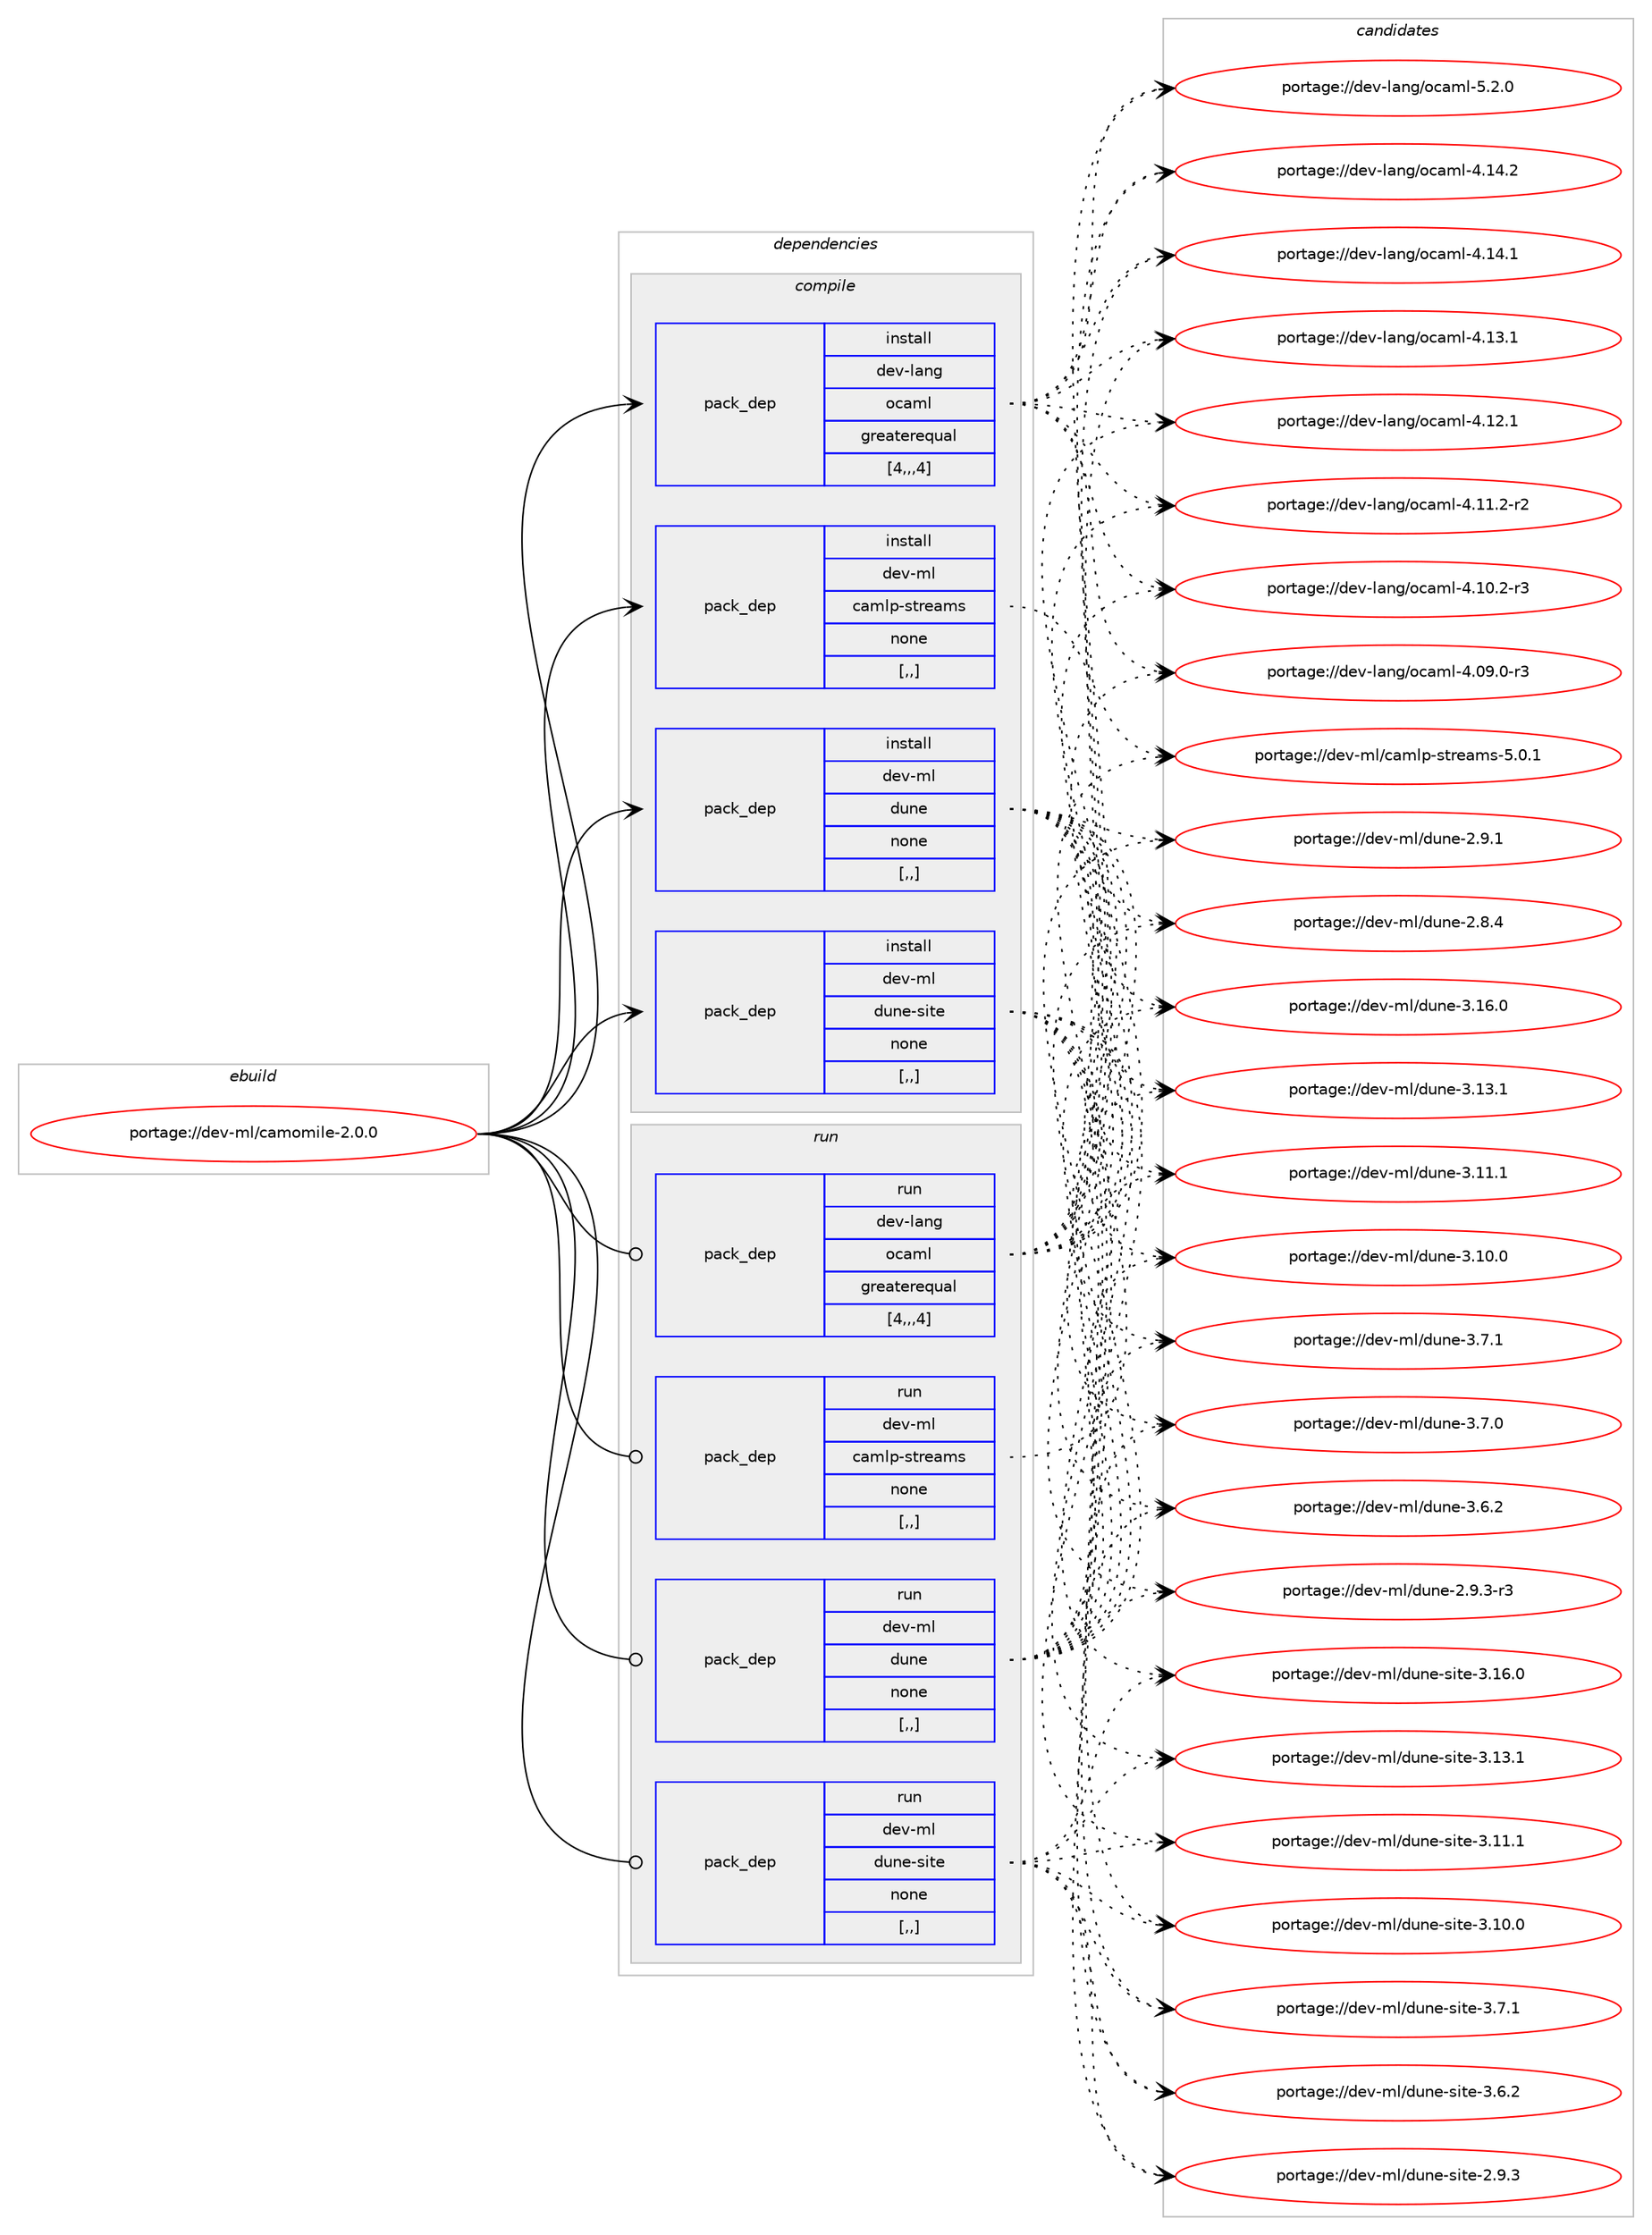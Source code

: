 digraph prolog {

# *************
# Graph options
# *************

newrank=true;
concentrate=true;
compound=true;
graph [rankdir=LR,fontname=Helvetica,fontsize=10,ranksep=1.5];#, ranksep=2.5, nodesep=0.2];
edge  [arrowhead=vee];
node  [fontname=Helvetica,fontsize=10];

# **********
# The ebuild
# **********

subgraph cluster_leftcol {
color=gray;
label=<<i>ebuild</i>>;
id [label="portage://dev-ml/camomile-2.0.0", color=red, width=4, href="../dev-ml/camomile-2.0.0.svg"];
}

# ****************
# The dependencies
# ****************

subgraph cluster_midcol {
color=gray;
label=<<i>dependencies</i>>;
subgraph cluster_compile {
fillcolor="#eeeeee";
style=filled;
label=<<i>compile</i>>;
subgraph pack87657 {
dependency118136 [label=<<TABLE BORDER="0" CELLBORDER="1" CELLSPACING="0" CELLPADDING="4" WIDTH="220"><TR><TD ROWSPAN="6" CELLPADDING="30">pack_dep</TD></TR><TR><TD WIDTH="110">install</TD></TR><TR><TD>dev-lang</TD></TR><TR><TD>ocaml</TD></TR><TR><TD>greaterequal</TD></TR><TR><TD>[4,,,4]</TD></TR></TABLE>>, shape=none, color=blue];
}
id:e -> dependency118136:w [weight=20,style="solid",arrowhead="vee"];
subgraph pack87658 {
dependency118137 [label=<<TABLE BORDER="0" CELLBORDER="1" CELLSPACING="0" CELLPADDING="4" WIDTH="220"><TR><TD ROWSPAN="6" CELLPADDING="30">pack_dep</TD></TR><TR><TD WIDTH="110">install</TD></TR><TR><TD>dev-ml</TD></TR><TR><TD>camlp-streams</TD></TR><TR><TD>none</TD></TR><TR><TD>[,,]</TD></TR></TABLE>>, shape=none, color=blue];
}
id:e -> dependency118137:w [weight=20,style="solid",arrowhead="vee"];
subgraph pack87659 {
dependency118138 [label=<<TABLE BORDER="0" CELLBORDER="1" CELLSPACING="0" CELLPADDING="4" WIDTH="220"><TR><TD ROWSPAN="6" CELLPADDING="30">pack_dep</TD></TR><TR><TD WIDTH="110">install</TD></TR><TR><TD>dev-ml</TD></TR><TR><TD>dune</TD></TR><TR><TD>none</TD></TR><TR><TD>[,,]</TD></TR></TABLE>>, shape=none, color=blue];
}
id:e -> dependency118138:w [weight=20,style="solid",arrowhead="vee"];
subgraph pack87660 {
dependency118139 [label=<<TABLE BORDER="0" CELLBORDER="1" CELLSPACING="0" CELLPADDING="4" WIDTH="220"><TR><TD ROWSPAN="6" CELLPADDING="30">pack_dep</TD></TR><TR><TD WIDTH="110">install</TD></TR><TR><TD>dev-ml</TD></TR><TR><TD>dune-site</TD></TR><TR><TD>none</TD></TR><TR><TD>[,,]</TD></TR></TABLE>>, shape=none, color=blue];
}
id:e -> dependency118139:w [weight=20,style="solid",arrowhead="vee"];
}
subgraph cluster_compileandrun {
fillcolor="#eeeeee";
style=filled;
label=<<i>compile and run</i>>;
}
subgraph cluster_run {
fillcolor="#eeeeee";
style=filled;
label=<<i>run</i>>;
subgraph pack87661 {
dependency118140 [label=<<TABLE BORDER="0" CELLBORDER="1" CELLSPACING="0" CELLPADDING="4" WIDTH="220"><TR><TD ROWSPAN="6" CELLPADDING="30">pack_dep</TD></TR><TR><TD WIDTH="110">run</TD></TR><TR><TD>dev-lang</TD></TR><TR><TD>ocaml</TD></TR><TR><TD>greaterequal</TD></TR><TR><TD>[4,,,4]</TD></TR></TABLE>>, shape=none, color=blue];
}
id:e -> dependency118140:w [weight=20,style="solid",arrowhead="odot"];
subgraph pack87662 {
dependency118141 [label=<<TABLE BORDER="0" CELLBORDER="1" CELLSPACING="0" CELLPADDING="4" WIDTH="220"><TR><TD ROWSPAN="6" CELLPADDING="30">pack_dep</TD></TR><TR><TD WIDTH="110">run</TD></TR><TR><TD>dev-ml</TD></TR><TR><TD>camlp-streams</TD></TR><TR><TD>none</TD></TR><TR><TD>[,,]</TD></TR></TABLE>>, shape=none, color=blue];
}
id:e -> dependency118141:w [weight=20,style="solid",arrowhead="odot"];
subgraph pack87663 {
dependency118142 [label=<<TABLE BORDER="0" CELLBORDER="1" CELLSPACING="0" CELLPADDING="4" WIDTH="220"><TR><TD ROWSPAN="6" CELLPADDING="30">pack_dep</TD></TR><TR><TD WIDTH="110">run</TD></TR><TR><TD>dev-ml</TD></TR><TR><TD>dune</TD></TR><TR><TD>none</TD></TR><TR><TD>[,,]</TD></TR></TABLE>>, shape=none, color=blue];
}
id:e -> dependency118142:w [weight=20,style="solid",arrowhead="odot"];
subgraph pack87664 {
dependency118143 [label=<<TABLE BORDER="0" CELLBORDER="1" CELLSPACING="0" CELLPADDING="4" WIDTH="220"><TR><TD ROWSPAN="6" CELLPADDING="30">pack_dep</TD></TR><TR><TD WIDTH="110">run</TD></TR><TR><TD>dev-ml</TD></TR><TR><TD>dune-site</TD></TR><TR><TD>none</TD></TR><TR><TD>[,,]</TD></TR></TABLE>>, shape=none, color=blue];
}
id:e -> dependency118143:w [weight=20,style="solid",arrowhead="odot"];
}
}

# **************
# The candidates
# **************

subgraph cluster_choices {
rank=same;
color=gray;
label=<<i>candidates</i>>;

subgraph choice87657 {
color=black;
nodesep=1;
choice1001011184510897110103471119997109108455346504648 [label="portage://dev-lang/ocaml-5.2.0", color=red, width=4,href="../dev-lang/ocaml-5.2.0.svg"];
choice100101118451089711010347111999710910845524649524650 [label="portage://dev-lang/ocaml-4.14.2", color=red, width=4,href="../dev-lang/ocaml-4.14.2.svg"];
choice100101118451089711010347111999710910845524649524649 [label="portage://dev-lang/ocaml-4.14.1", color=red, width=4,href="../dev-lang/ocaml-4.14.1.svg"];
choice100101118451089711010347111999710910845524649514649 [label="portage://dev-lang/ocaml-4.13.1", color=red, width=4,href="../dev-lang/ocaml-4.13.1.svg"];
choice100101118451089711010347111999710910845524649504649 [label="portage://dev-lang/ocaml-4.12.1", color=red, width=4,href="../dev-lang/ocaml-4.12.1.svg"];
choice1001011184510897110103471119997109108455246494946504511450 [label="portage://dev-lang/ocaml-4.11.2-r2", color=red, width=4,href="../dev-lang/ocaml-4.11.2-r2.svg"];
choice1001011184510897110103471119997109108455246494846504511451 [label="portage://dev-lang/ocaml-4.10.2-r3", color=red, width=4,href="../dev-lang/ocaml-4.10.2-r3.svg"];
choice1001011184510897110103471119997109108455246485746484511451 [label="portage://dev-lang/ocaml-4.09.0-r3", color=red, width=4,href="../dev-lang/ocaml-4.09.0-r3.svg"];
dependency118136:e -> choice1001011184510897110103471119997109108455346504648:w [style=dotted,weight="100"];
dependency118136:e -> choice100101118451089711010347111999710910845524649524650:w [style=dotted,weight="100"];
dependency118136:e -> choice100101118451089711010347111999710910845524649524649:w [style=dotted,weight="100"];
dependency118136:e -> choice100101118451089711010347111999710910845524649514649:w [style=dotted,weight="100"];
dependency118136:e -> choice100101118451089711010347111999710910845524649504649:w [style=dotted,weight="100"];
dependency118136:e -> choice1001011184510897110103471119997109108455246494946504511450:w [style=dotted,weight="100"];
dependency118136:e -> choice1001011184510897110103471119997109108455246494846504511451:w [style=dotted,weight="100"];
dependency118136:e -> choice1001011184510897110103471119997109108455246485746484511451:w [style=dotted,weight="100"];
}
subgraph choice87658 {
color=black;
nodesep=1;
choice100101118451091084799971091081124511511611410197109115455346484649 [label="portage://dev-ml/camlp-streams-5.0.1", color=red, width=4,href="../dev-ml/camlp-streams-5.0.1.svg"];
dependency118137:e -> choice100101118451091084799971091081124511511611410197109115455346484649:w [style=dotted,weight="100"];
}
subgraph choice87659 {
color=black;
nodesep=1;
choice100101118451091084710011711010145514649544648 [label="portage://dev-ml/dune-3.16.0", color=red, width=4,href="../dev-ml/dune-3.16.0.svg"];
choice100101118451091084710011711010145514649514649 [label="portage://dev-ml/dune-3.13.1", color=red, width=4,href="../dev-ml/dune-3.13.1.svg"];
choice100101118451091084710011711010145514649494649 [label="portage://dev-ml/dune-3.11.1", color=red, width=4,href="../dev-ml/dune-3.11.1.svg"];
choice100101118451091084710011711010145514649484648 [label="portage://dev-ml/dune-3.10.0", color=red, width=4,href="../dev-ml/dune-3.10.0.svg"];
choice1001011184510910847100117110101455146554649 [label="portage://dev-ml/dune-3.7.1", color=red, width=4,href="../dev-ml/dune-3.7.1.svg"];
choice1001011184510910847100117110101455146554648 [label="portage://dev-ml/dune-3.7.0", color=red, width=4,href="../dev-ml/dune-3.7.0.svg"];
choice1001011184510910847100117110101455146544650 [label="portage://dev-ml/dune-3.6.2", color=red, width=4,href="../dev-ml/dune-3.6.2.svg"];
choice10010111845109108471001171101014550465746514511451 [label="portage://dev-ml/dune-2.9.3-r3", color=red, width=4,href="../dev-ml/dune-2.9.3-r3.svg"];
choice1001011184510910847100117110101455046574649 [label="portage://dev-ml/dune-2.9.1", color=red, width=4,href="../dev-ml/dune-2.9.1.svg"];
choice1001011184510910847100117110101455046564652 [label="portage://dev-ml/dune-2.8.4", color=red, width=4,href="../dev-ml/dune-2.8.4.svg"];
dependency118138:e -> choice100101118451091084710011711010145514649544648:w [style=dotted,weight="100"];
dependency118138:e -> choice100101118451091084710011711010145514649514649:w [style=dotted,weight="100"];
dependency118138:e -> choice100101118451091084710011711010145514649494649:w [style=dotted,weight="100"];
dependency118138:e -> choice100101118451091084710011711010145514649484648:w [style=dotted,weight="100"];
dependency118138:e -> choice1001011184510910847100117110101455146554649:w [style=dotted,weight="100"];
dependency118138:e -> choice1001011184510910847100117110101455146554648:w [style=dotted,weight="100"];
dependency118138:e -> choice1001011184510910847100117110101455146544650:w [style=dotted,weight="100"];
dependency118138:e -> choice10010111845109108471001171101014550465746514511451:w [style=dotted,weight="100"];
dependency118138:e -> choice1001011184510910847100117110101455046574649:w [style=dotted,weight="100"];
dependency118138:e -> choice1001011184510910847100117110101455046564652:w [style=dotted,weight="100"];
}
subgraph choice87660 {
color=black;
nodesep=1;
choice10010111845109108471001171101014511510511610145514649544648 [label="portage://dev-ml/dune-site-3.16.0", color=red, width=4,href="../dev-ml/dune-site-3.16.0.svg"];
choice10010111845109108471001171101014511510511610145514649514649 [label="portage://dev-ml/dune-site-3.13.1", color=red, width=4,href="../dev-ml/dune-site-3.13.1.svg"];
choice10010111845109108471001171101014511510511610145514649494649 [label="portage://dev-ml/dune-site-3.11.1", color=red, width=4,href="../dev-ml/dune-site-3.11.1.svg"];
choice10010111845109108471001171101014511510511610145514649484648 [label="portage://dev-ml/dune-site-3.10.0", color=red, width=4,href="../dev-ml/dune-site-3.10.0.svg"];
choice100101118451091084710011711010145115105116101455146554649 [label="portage://dev-ml/dune-site-3.7.1", color=red, width=4,href="../dev-ml/dune-site-3.7.1.svg"];
choice100101118451091084710011711010145115105116101455146544650 [label="portage://dev-ml/dune-site-3.6.2", color=red, width=4,href="../dev-ml/dune-site-3.6.2.svg"];
choice100101118451091084710011711010145115105116101455046574651 [label="portage://dev-ml/dune-site-2.9.3", color=red, width=4,href="../dev-ml/dune-site-2.9.3.svg"];
dependency118139:e -> choice10010111845109108471001171101014511510511610145514649544648:w [style=dotted,weight="100"];
dependency118139:e -> choice10010111845109108471001171101014511510511610145514649514649:w [style=dotted,weight="100"];
dependency118139:e -> choice10010111845109108471001171101014511510511610145514649494649:w [style=dotted,weight="100"];
dependency118139:e -> choice10010111845109108471001171101014511510511610145514649484648:w [style=dotted,weight="100"];
dependency118139:e -> choice100101118451091084710011711010145115105116101455146554649:w [style=dotted,weight="100"];
dependency118139:e -> choice100101118451091084710011711010145115105116101455146544650:w [style=dotted,weight="100"];
dependency118139:e -> choice100101118451091084710011711010145115105116101455046574651:w [style=dotted,weight="100"];
}
subgraph choice87661 {
color=black;
nodesep=1;
choice1001011184510897110103471119997109108455346504648 [label="portage://dev-lang/ocaml-5.2.0", color=red, width=4,href="../dev-lang/ocaml-5.2.0.svg"];
choice100101118451089711010347111999710910845524649524650 [label="portage://dev-lang/ocaml-4.14.2", color=red, width=4,href="../dev-lang/ocaml-4.14.2.svg"];
choice100101118451089711010347111999710910845524649524649 [label="portage://dev-lang/ocaml-4.14.1", color=red, width=4,href="../dev-lang/ocaml-4.14.1.svg"];
choice100101118451089711010347111999710910845524649514649 [label="portage://dev-lang/ocaml-4.13.1", color=red, width=4,href="../dev-lang/ocaml-4.13.1.svg"];
choice100101118451089711010347111999710910845524649504649 [label="portage://dev-lang/ocaml-4.12.1", color=red, width=4,href="../dev-lang/ocaml-4.12.1.svg"];
choice1001011184510897110103471119997109108455246494946504511450 [label="portage://dev-lang/ocaml-4.11.2-r2", color=red, width=4,href="../dev-lang/ocaml-4.11.2-r2.svg"];
choice1001011184510897110103471119997109108455246494846504511451 [label="portage://dev-lang/ocaml-4.10.2-r3", color=red, width=4,href="../dev-lang/ocaml-4.10.2-r3.svg"];
choice1001011184510897110103471119997109108455246485746484511451 [label="portage://dev-lang/ocaml-4.09.0-r3", color=red, width=4,href="../dev-lang/ocaml-4.09.0-r3.svg"];
dependency118140:e -> choice1001011184510897110103471119997109108455346504648:w [style=dotted,weight="100"];
dependency118140:e -> choice100101118451089711010347111999710910845524649524650:w [style=dotted,weight="100"];
dependency118140:e -> choice100101118451089711010347111999710910845524649524649:w [style=dotted,weight="100"];
dependency118140:e -> choice100101118451089711010347111999710910845524649514649:w [style=dotted,weight="100"];
dependency118140:e -> choice100101118451089711010347111999710910845524649504649:w [style=dotted,weight="100"];
dependency118140:e -> choice1001011184510897110103471119997109108455246494946504511450:w [style=dotted,weight="100"];
dependency118140:e -> choice1001011184510897110103471119997109108455246494846504511451:w [style=dotted,weight="100"];
dependency118140:e -> choice1001011184510897110103471119997109108455246485746484511451:w [style=dotted,weight="100"];
}
subgraph choice87662 {
color=black;
nodesep=1;
choice100101118451091084799971091081124511511611410197109115455346484649 [label="portage://dev-ml/camlp-streams-5.0.1", color=red, width=4,href="../dev-ml/camlp-streams-5.0.1.svg"];
dependency118141:e -> choice100101118451091084799971091081124511511611410197109115455346484649:w [style=dotted,weight="100"];
}
subgraph choice87663 {
color=black;
nodesep=1;
choice100101118451091084710011711010145514649544648 [label="portage://dev-ml/dune-3.16.0", color=red, width=4,href="../dev-ml/dune-3.16.0.svg"];
choice100101118451091084710011711010145514649514649 [label="portage://dev-ml/dune-3.13.1", color=red, width=4,href="../dev-ml/dune-3.13.1.svg"];
choice100101118451091084710011711010145514649494649 [label="portage://dev-ml/dune-3.11.1", color=red, width=4,href="../dev-ml/dune-3.11.1.svg"];
choice100101118451091084710011711010145514649484648 [label="portage://dev-ml/dune-3.10.0", color=red, width=4,href="../dev-ml/dune-3.10.0.svg"];
choice1001011184510910847100117110101455146554649 [label="portage://dev-ml/dune-3.7.1", color=red, width=4,href="../dev-ml/dune-3.7.1.svg"];
choice1001011184510910847100117110101455146554648 [label="portage://dev-ml/dune-3.7.0", color=red, width=4,href="../dev-ml/dune-3.7.0.svg"];
choice1001011184510910847100117110101455146544650 [label="portage://dev-ml/dune-3.6.2", color=red, width=4,href="../dev-ml/dune-3.6.2.svg"];
choice10010111845109108471001171101014550465746514511451 [label="portage://dev-ml/dune-2.9.3-r3", color=red, width=4,href="../dev-ml/dune-2.9.3-r3.svg"];
choice1001011184510910847100117110101455046574649 [label="portage://dev-ml/dune-2.9.1", color=red, width=4,href="../dev-ml/dune-2.9.1.svg"];
choice1001011184510910847100117110101455046564652 [label="portage://dev-ml/dune-2.8.4", color=red, width=4,href="../dev-ml/dune-2.8.4.svg"];
dependency118142:e -> choice100101118451091084710011711010145514649544648:w [style=dotted,weight="100"];
dependency118142:e -> choice100101118451091084710011711010145514649514649:w [style=dotted,weight="100"];
dependency118142:e -> choice100101118451091084710011711010145514649494649:w [style=dotted,weight="100"];
dependency118142:e -> choice100101118451091084710011711010145514649484648:w [style=dotted,weight="100"];
dependency118142:e -> choice1001011184510910847100117110101455146554649:w [style=dotted,weight="100"];
dependency118142:e -> choice1001011184510910847100117110101455146554648:w [style=dotted,weight="100"];
dependency118142:e -> choice1001011184510910847100117110101455146544650:w [style=dotted,weight="100"];
dependency118142:e -> choice10010111845109108471001171101014550465746514511451:w [style=dotted,weight="100"];
dependency118142:e -> choice1001011184510910847100117110101455046574649:w [style=dotted,weight="100"];
dependency118142:e -> choice1001011184510910847100117110101455046564652:w [style=dotted,weight="100"];
}
subgraph choice87664 {
color=black;
nodesep=1;
choice10010111845109108471001171101014511510511610145514649544648 [label="portage://dev-ml/dune-site-3.16.0", color=red, width=4,href="../dev-ml/dune-site-3.16.0.svg"];
choice10010111845109108471001171101014511510511610145514649514649 [label="portage://dev-ml/dune-site-3.13.1", color=red, width=4,href="../dev-ml/dune-site-3.13.1.svg"];
choice10010111845109108471001171101014511510511610145514649494649 [label="portage://dev-ml/dune-site-3.11.1", color=red, width=4,href="../dev-ml/dune-site-3.11.1.svg"];
choice10010111845109108471001171101014511510511610145514649484648 [label="portage://dev-ml/dune-site-3.10.0", color=red, width=4,href="../dev-ml/dune-site-3.10.0.svg"];
choice100101118451091084710011711010145115105116101455146554649 [label="portage://dev-ml/dune-site-3.7.1", color=red, width=4,href="../dev-ml/dune-site-3.7.1.svg"];
choice100101118451091084710011711010145115105116101455146544650 [label="portage://dev-ml/dune-site-3.6.2", color=red, width=4,href="../dev-ml/dune-site-3.6.2.svg"];
choice100101118451091084710011711010145115105116101455046574651 [label="portage://dev-ml/dune-site-2.9.3", color=red, width=4,href="../dev-ml/dune-site-2.9.3.svg"];
dependency118143:e -> choice10010111845109108471001171101014511510511610145514649544648:w [style=dotted,weight="100"];
dependency118143:e -> choice10010111845109108471001171101014511510511610145514649514649:w [style=dotted,weight="100"];
dependency118143:e -> choice10010111845109108471001171101014511510511610145514649494649:w [style=dotted,weight="100"];
dependency118143:e -> choice10010111845109108471001171101014511510511610145514649484648:w [style=dotted,weight="100"];
dependency118143:e -> choice100101118451091084710011711010145115105116101455146554649:w [style=dotted,weight="100"];
dependency118143:e -> choice100101118451091084710011711010145115105116101455146544650:w [style=dotted,weight="100"];
dependency118143:e -> choice100101118451091084710011711010145115105116101455046574651:w [style=dotted,weight="100"];
}
}

}
